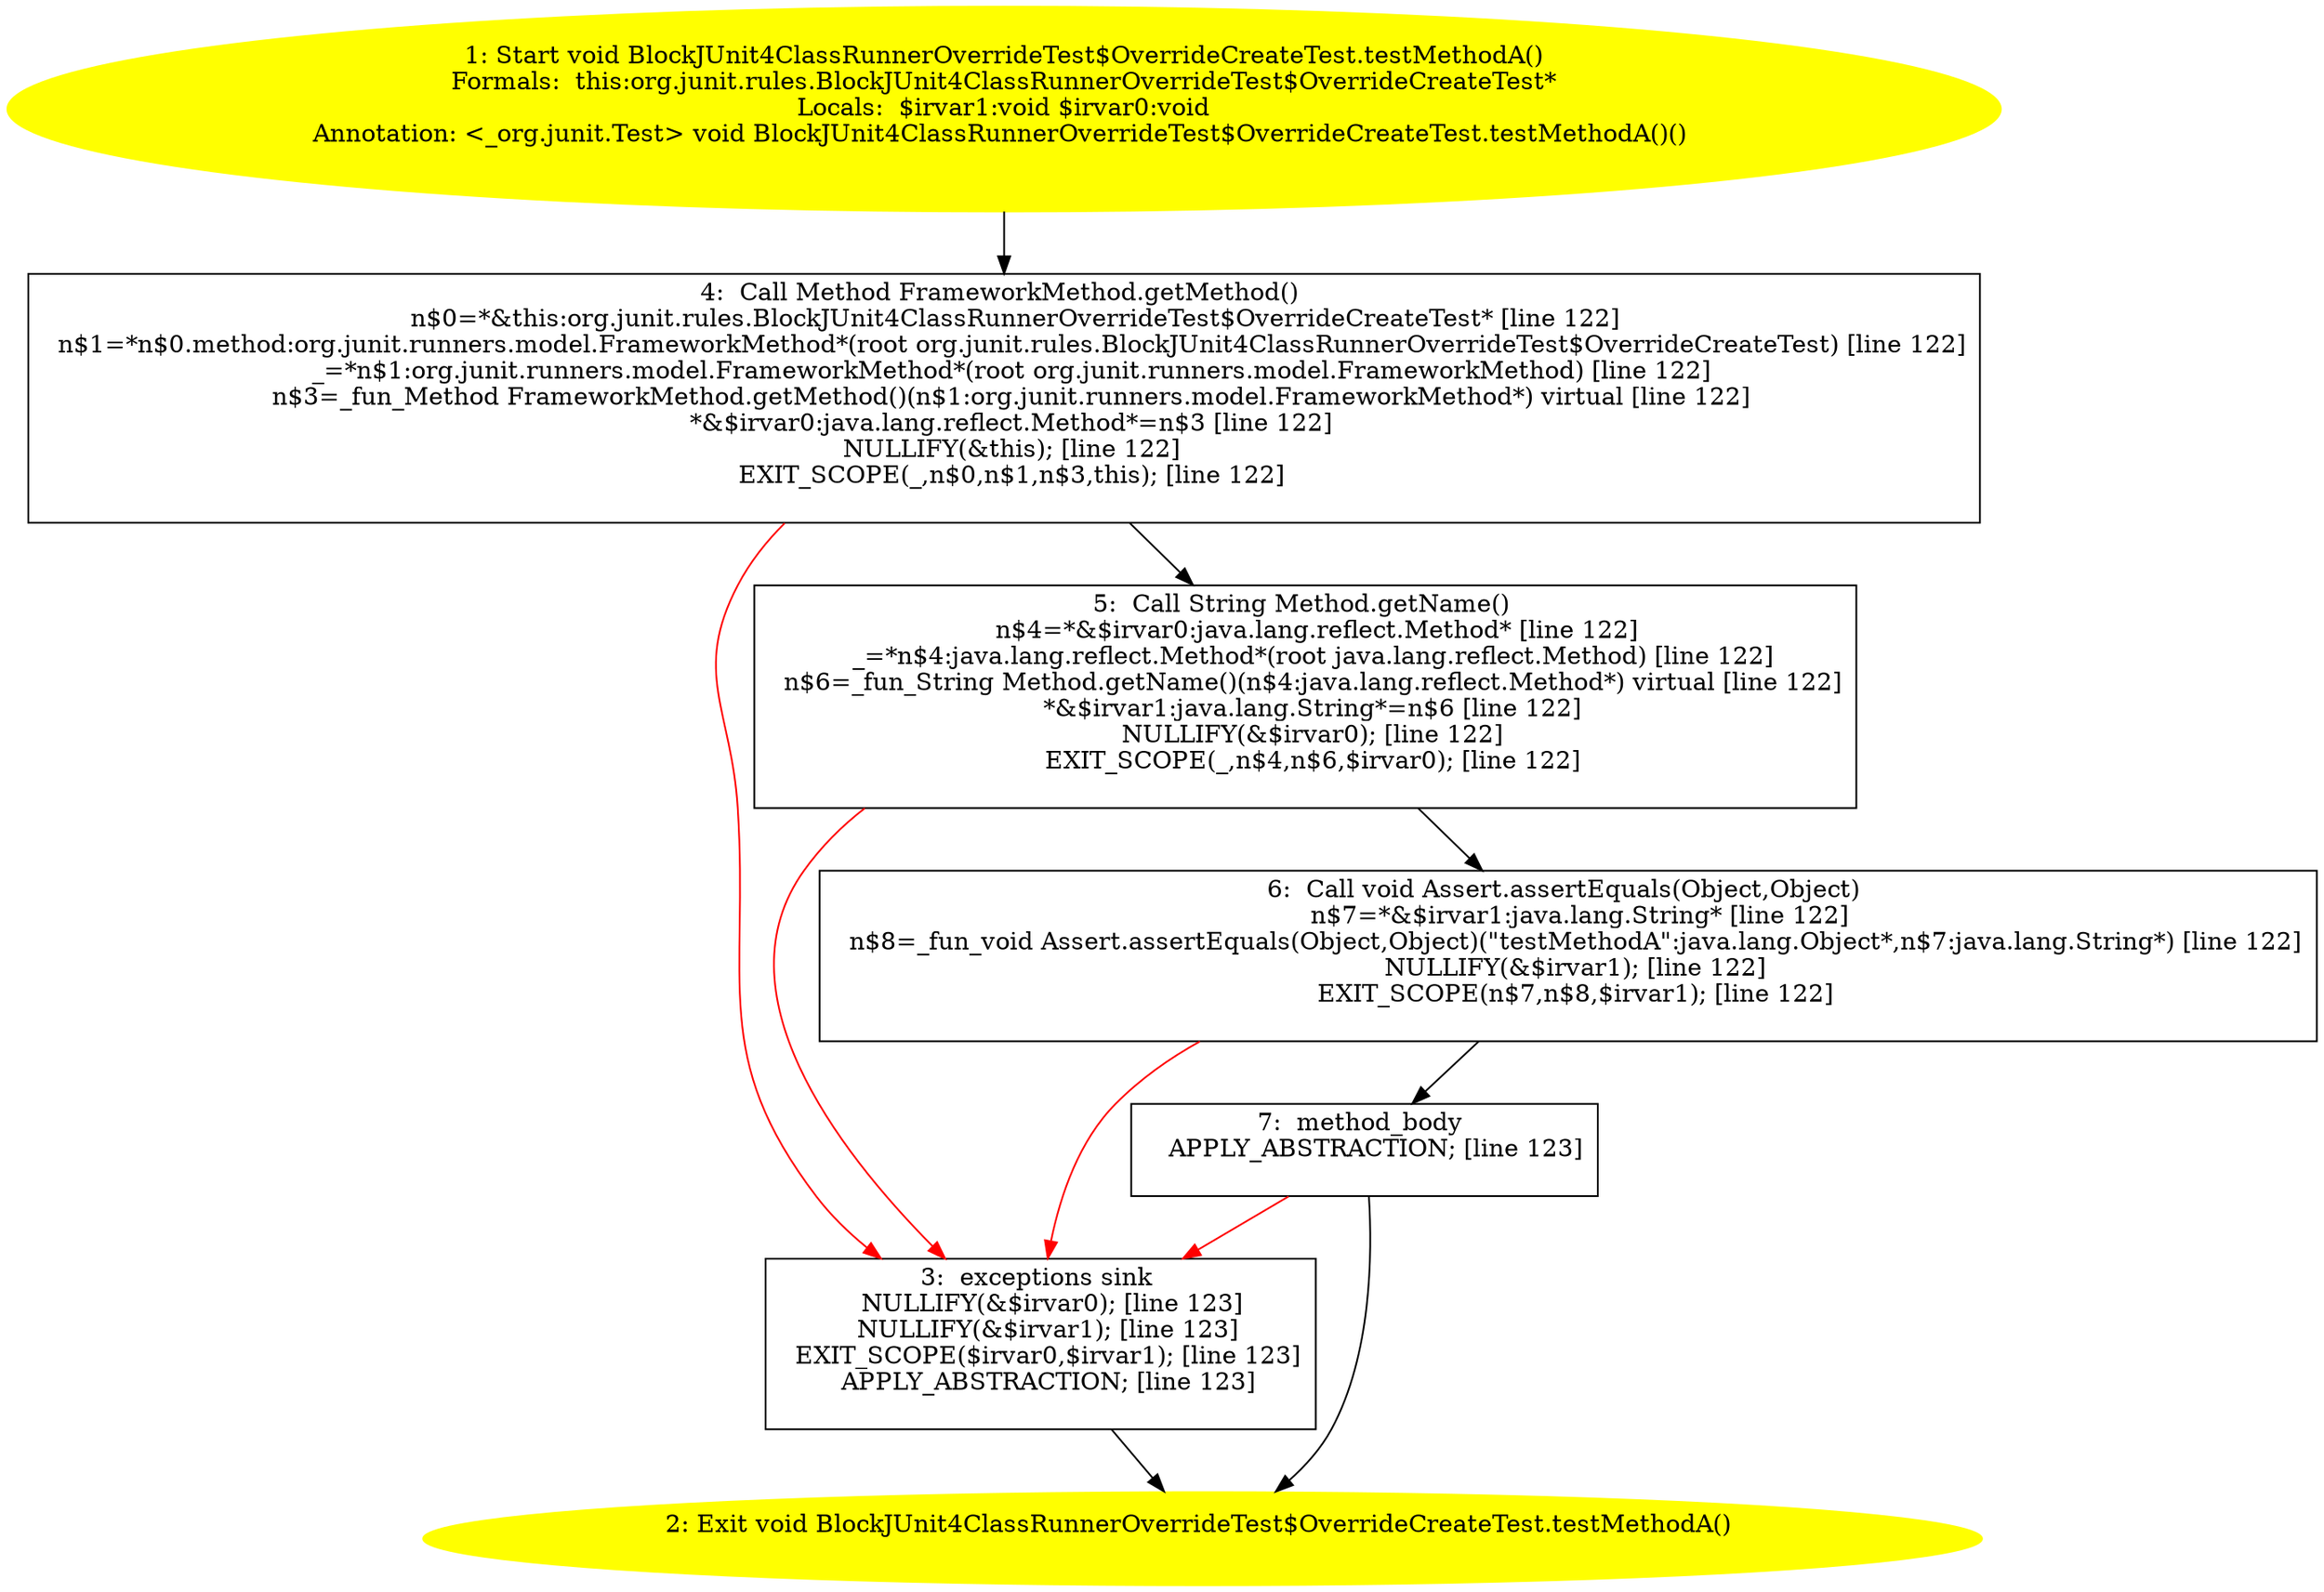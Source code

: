 /* @generated */
digraph cfg {
"org.junit.rules.BlockJUnit4ClassRunnerOverrideTest$OverrideCreateTest.testMethodA():void.663a5417e09bc6c37634a523370c6c00_1" [label="1: Start void BlockJUnit4ClassRunnerOverrideTest$OverrideCreateTest.testMethodA()\nFormals:  this:org.junit.rules.BlockJUnit4ClassRunnerOverrideTest$OverrideCreateTest*\nLocals:  $irvar1:void $irvar0:void\nAnnotation: <_org.junit.Test> void BlockJUnit4ClassRunnerOverrideTest$OverrideCreateTest.testMethodA()() \n  " color=yellow style=filled]
	

	 "org.junit.rules.BlockJUnit4ClassRunnerOverrideTest$OverrideCreateTest.testMethodA():void.663a5417e09bc6c37634a523370c6c00_1" -> "org.junit.rules.BlockJUnit4ClassRunnerOverrideTest$OverrideCreateTest.testMethodA():void.663a5417e09bc6c37634a523370c6c00_4" ;
"org.junit.rules.BlockJUnit4ClassRunnerOverrideTest$OverrideCreateTest.testMethodA():void.663a5417e09bc6c37634a523370c6c00_2" [label="2: Exit void BlockJUnit4ClassRunnerOverrideTest$OverrideCreateTest.testMethodA() \n  " color=yellow style=filled]
	

"org.junit.rules.BlockJUnit4ClassRunnerOverrideTest$OverrideCreateTest.testMethodA():void.663a5417e09bc6c37634a523370c6c00_3" [label="3:  exceptions sink \n   NULLIFY(&$irvar0); [line 123]\n  NULLIFY(&$irvar1); [line 123]\n  EXIT_SCOPE($irvar0,$irvar1); [line 123]\n  APPLY_ABSTRACTION; [line 123]\n " shape="box"]
	

	 "org.junit.rules.BlockJUnit4ClassRunnerOverrideTest$OverrideCreateTest.testMethodA():void.663a5417e09bc6c37634a523370c6c00_3" -> "org.junit.rules.BlockJUnit4ClassRunnerOverrideTest$OverrideCreateTest.testMethodA():void.663a5417e09bc6c37634a523370c6c00_2" ;
"org.junit.rules.BlockJUnit4ClassRunnerOverrideTest$OverrideCreateTest.testMethodA():void.663a5417e09bc6c37634a523370c6c00_4" [label="4:  Call Method FrameworkMethod.getMethod() \n   n$0=*&this:org.junit.rules.BlockJUnit4ClassRunnerOverrideTest$OverrideCreateTest* [line 122]\n  n$1=*n$0.method:org.junit.runners.model.FrameworkMethod*(root org.junit.rules.BlockJUnit4ClassRunnerOverrideTest$OverrideCreateTest) [line 122]\n  _=*n$1:org.junit.runners.model.FrameworkMethod*(root org.junit.runners.model.FrameworkMethod) [line 122]\n  n$3=_fun_Method FrameworkMethod.getMethod()(n$1:org.junit.runners.model.FrameworkMethod*) virtual [line 122]\n  *&$irvar0:java.lang.reflect.Method*=n$3 [line 122]\n  NULLIFY(&this); [line 122]\n  EXIT_SCOPE(_,n$0,n$1,n$3,this); [line 122]\n " shape="box"]
	

	 "org.junit.rules.BlockJUnit4ClassRunnerOverrideTest$OverrideCreateTest.testMethodA():void.663a5417e09bc6c37634a523370c6c00_4" -> "org.junit.rules.BlockJUnit4ClassRunnerOverrideTest$OverrideCreateTest.testMethodA():void.663a5417e09bc6c37634a523370c6c00_5" ;
	 "org.junit.rules.BlockJUnit4ClassRunnerOverrideTest$OverrideCreateTest.testMethodA():void.663a5417e09bc6c37634a523370c6c00_4" -> "org.junit.rules.BlockJUnit4ClassRunnerOverrideTest$OverrideCreateTest.testMethodA():void.663a5417e09bc6c37634a523370c6c00_3" [color="red" ];
"org.junit.rules.BlockJUnit4ClassRunnerOverrideTest$OverrideCreateTest.testMethodA():void.663a5417e09bc6c37634a523370c6c00_5" [label="5:  Call String Method.getName() \n   n$4=*&$irvar0:java.lang.reflect.Method* [line 122]\n  _=*n$4:java.lang.reflect.Method*(root java.lang.reflect.Method) [line 122]\n  n$6=_fun_String Method.getName()(n$4:java.lang.reflect.Method*) virtual [line 122]\n  *&$irvar1:java.lang.String*=n$6 [line 122]\n  NULLIFY(&$irvar0); [line 122]\n  EXIT_SCOPE(_,n$4,n$6,$irvar0); [line 122]\n " shape="box"]
	

	 "org.junit.rules.BlockJUnit4ClassRunnerOverrideTest$OverrideCreateTest.testMethodA():void.663a5417e09bc6c37634a523370c6c00_5" -> "org.junit.rules.BlockJUnit4ClassRunnerOverrideTest$OverrideCreateTest.testMethodA():void.663a5417e09bc6c37634a523370c6c00_6" ;
	 "org.junit.rules.BlockJUnit4ClassRunnerOverrideTest$OverrideCreateTest.testMethodA():void.663a5417e09bc6c37634a523370c6c00_5" -> "org.junit.rules.BlockJUnit4ClassRunnerOverrideTest$OverrideCreateTest.testMethodA():void.663a5417e09bc6c37634a523370c6c00_3" [color="red" ];
"org.junit.rules.BlockJUnit4ClassRunnerOverrideTest$OverrideCreateTest.testMethodA():void.663a5417e09bc6c37634a523370c6c00_6" [label="6:  Call void Assert.assertEquals(Object,Object) \n   n$7=*&$irvar1:java.lang.String* [line 122]\n  n$8=_fun_void Assert.assertEquals(Object,Object)(\"testMethodA\":java.lang.Object*,n$7:java.lang.String*) [line 122]\n  NULLIFY(&$irvar1); [line 122]\n  EXIT_SCOPE(n$7,n$8,$irvar1); [line 122]\n " shape="box"]
	

	 "org.junit.rules.BlockJUnit4ClassRunnerOverrideTest$OverrideCreateTest.testMethodA():void.663a5417e09bc6c37634a523370c6c00_6" -> "org.junit.rules.BlockJUnit4ClassRunnerOverrideTest$OverrideCreateTest.testMethodA():void.663a5417e09bc6c37634a523370c6c00_7" ;
	 "org.junit.rules.BlockJUnit4ClassRunnerOverrideTest$OverrideCreateTest.testMethodA():void.663a5417e09bc6c37634a523370c6c00_6" -> "org.junit.rules.BlockJUnit4ClassRunnerOverrideTest$OverrideCreateTest.testMethodA():void.663a5417e09bc6c37634a523370c6c00_3" [color="red" ];
"org.junit.rules.BlockJUnit4ClassRunnerOverrideTest$OverrideCreateTest.testMethodA():void.663a5417e09bc6c37634a523370c6c00_7" [label="7:  method_body \n   APPLY_ABSTRACTION; [line 123]\n " shape="box"]
	

	 "org.junit.rules.BlockJUnit4ClassRunnerOverrideTest$OverrideCreateTest.testMethodA():void.663a5417e09bc6c37634a523370c6c00_7" -> "org.junit.rules.BlockJUnit4ClassRunnerOverrideTest$OverrideCreateTest.testMethodA():void.663a5417e09bc6c37634a523370c6c00_2" ;
	 "org.junit.rules.BlockJUnit4ClassRunnerOverrideTest$OverrideCreateTest.testMethodA():void.663a5417e09bc6c37634a523370c6c00_7" -> "org.junit.rules.BlockJUnit4ClassRunnerOverrideTest$OverrideCreateTest.testMethodA():void.663a5417e09bc6c37634a523370c6c00_3" [color="red" ];
}

